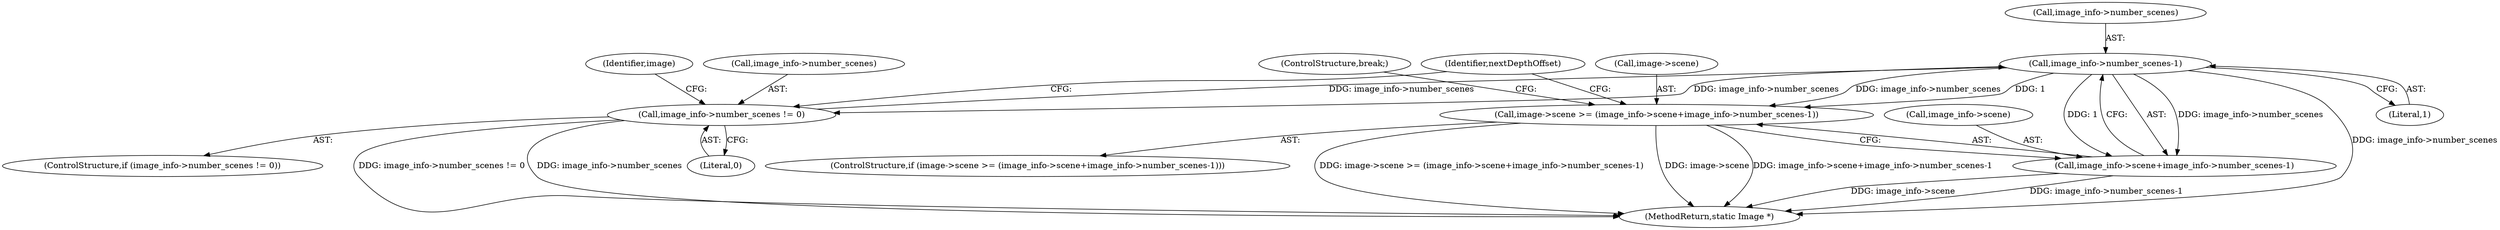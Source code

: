 digraph "0_ImageMagick_db1ffb6cf44bcfe5c4d5fcf9d9109ded5617387f@pointer" {
"1001296" [label="(Call,image_info->number_scenes-1)"];
"1001282" [label="(Call,image_info->number_scenes != 0)"];
"1001296" [label="(Call,image_info->number_scenes-1)"];
"1001288" [label="(Call,image->scene >= (image_info->scene+image_info->number_scenes-1))"];
"1001292" [label="(Call,image_info->scene+image_info->number_scenes-1)"];
"1001287" [label="(ControlStructure,if (image->scene >= (image_info->scene+image_info->number_scenes-1)))"];
"1001382" [label="(MethodReturn,static Image *)"];
"1001282" [label="(Call,image_info->number_scenes != 0)"];
"1001286" [label="(Literal,0)"];
"1001290" [label="(Identifier,image)"];
"1001289" [label="(Call,image->scene)"];
"1001297" [label="(Call,image_info->number_scenes)"];
"1001300" [label="(Literal,1)"];
"1001283" [label="(Call,image_info->number_scenes)"];
"1001281" [label="(ControlStructure,if (image_info->number_scenes != 0))"];
"1001301" [label="(ControlStructure,break;)"];
"1001296" [label="(Call,image_info->number_scenes-1)"];
"1001293" [label="(Call,image_info->scene)"];
"1001288" [label="(Call,image->scene >= (image_info->scene+image_info->number_scenes-1))"];
"1001292" [label="(Call,image_info->scene+image_info->number_scenes-1)"];
"1001304" [label="(Identifier,nextDepthOffset)"];
"1001296" -> "1001292"  [label="AST: "];
"1001296" -> "1001300"  [label="CFG: "];
"1001297" -> "1001296"  [label="AST: "];
"1001300" -> "1001296"  [label="AST: "];
"1001292" -> "1001296"  [label="CFG: "];
"1001296" -> "1001382"  [label="DDG: image_info->number_scenes"];
"1001296" -> "1001282"  [label="DDG: image_info->number_scenes"];
"1001296" -> "1001288"  [label="DDG: image_info->number_scenes"];
"1001296" -> "1001288"  [label="DDG: 1"];
"1001296" -> "1001292"  [label="DDG: image_info->number_scenes"];
"1001296" -> "1001292"  [label="DDG: 1"];
"1001282" -> "1001296"  [label="DDG: image_info->number_scenes"];
"1001282" -> "1001281"  [label="AST: "];
"1001282" -> "1001286"  [label="CFG: "];
"1001283" -> "1001282"  [label="AST: "];
"1001286" -> "1001282"  [label="AST: "];
"1001290" -> "1001282"  [label="CFG: "];
"1001304" -> "1001282"  [label="CFG: "];
"1001282" -> "1001382"  [label="DDG: image_info->number_scenes"];
"1001282" -> "1001382"  [label="DDG: image_info->number_scenes != 0"];
"1001288" -> "1001287"  [label="AST: "];
"1001288" -> "1001292"  [label="CFG: "];
"1001289" -> "1001288"  [label="AST: "];
"1001292" -> "1001288"  [label="AST: "];
"1001301" -> "1001288"  [label="CFG: "];
"1001304" -> "1001288"  [label="CFG: "];
"1001288" -> "1001382"  [label="DDG: image->scene >= (image_info->scene+image_info->number_scenes-1)"];
"1001288" -> "1001382"  [label="DDG: image->scene"];
"1001288" -> "1001382"  [label="DDG: image_info->scene+image_info->number_scenes-1"];
"1001293" -> "1001292"  [label="AST: "];
"1001292" -> "1001382"  [label="DDG: image_info->number_scenes-1"];
"1001292" -> "1001382"  [label="DDG: image_info->scene"];
}
